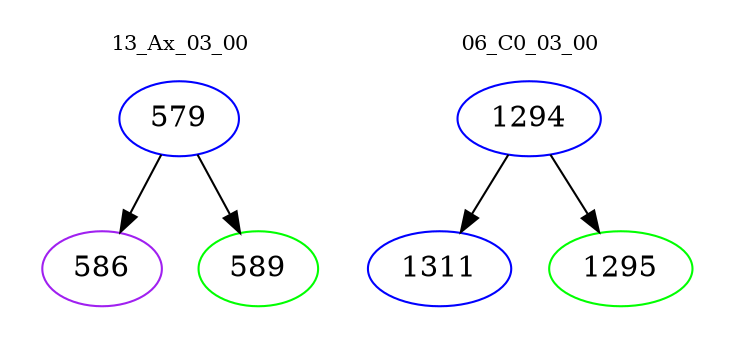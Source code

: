 digraph{
subgraph cluster_0 {
color = white
label = "13_Ax_03_00";
fontsize=10;
T0_579 [label="579", color="blue"]
T0_579 -> T0_586 [color="black"]
T0_586 [label="586", color="purple"]
T0_579 -> T0_589 [color="black"]
T0_589 [label="589", color="green"]
}
subgraph cluster_1 {
color = white
label = "06_C0_03_00";
fontsize=10;
T1_1294 [label="1294", color="blue"]
T1_1294 -> T1_1311 [color="black"]
T1_1311 [label="1311", color="blue"]
T1_1294 -> T1_1295 [color="black"]
T1_1295 [label="1295", color="green"]
}
}
